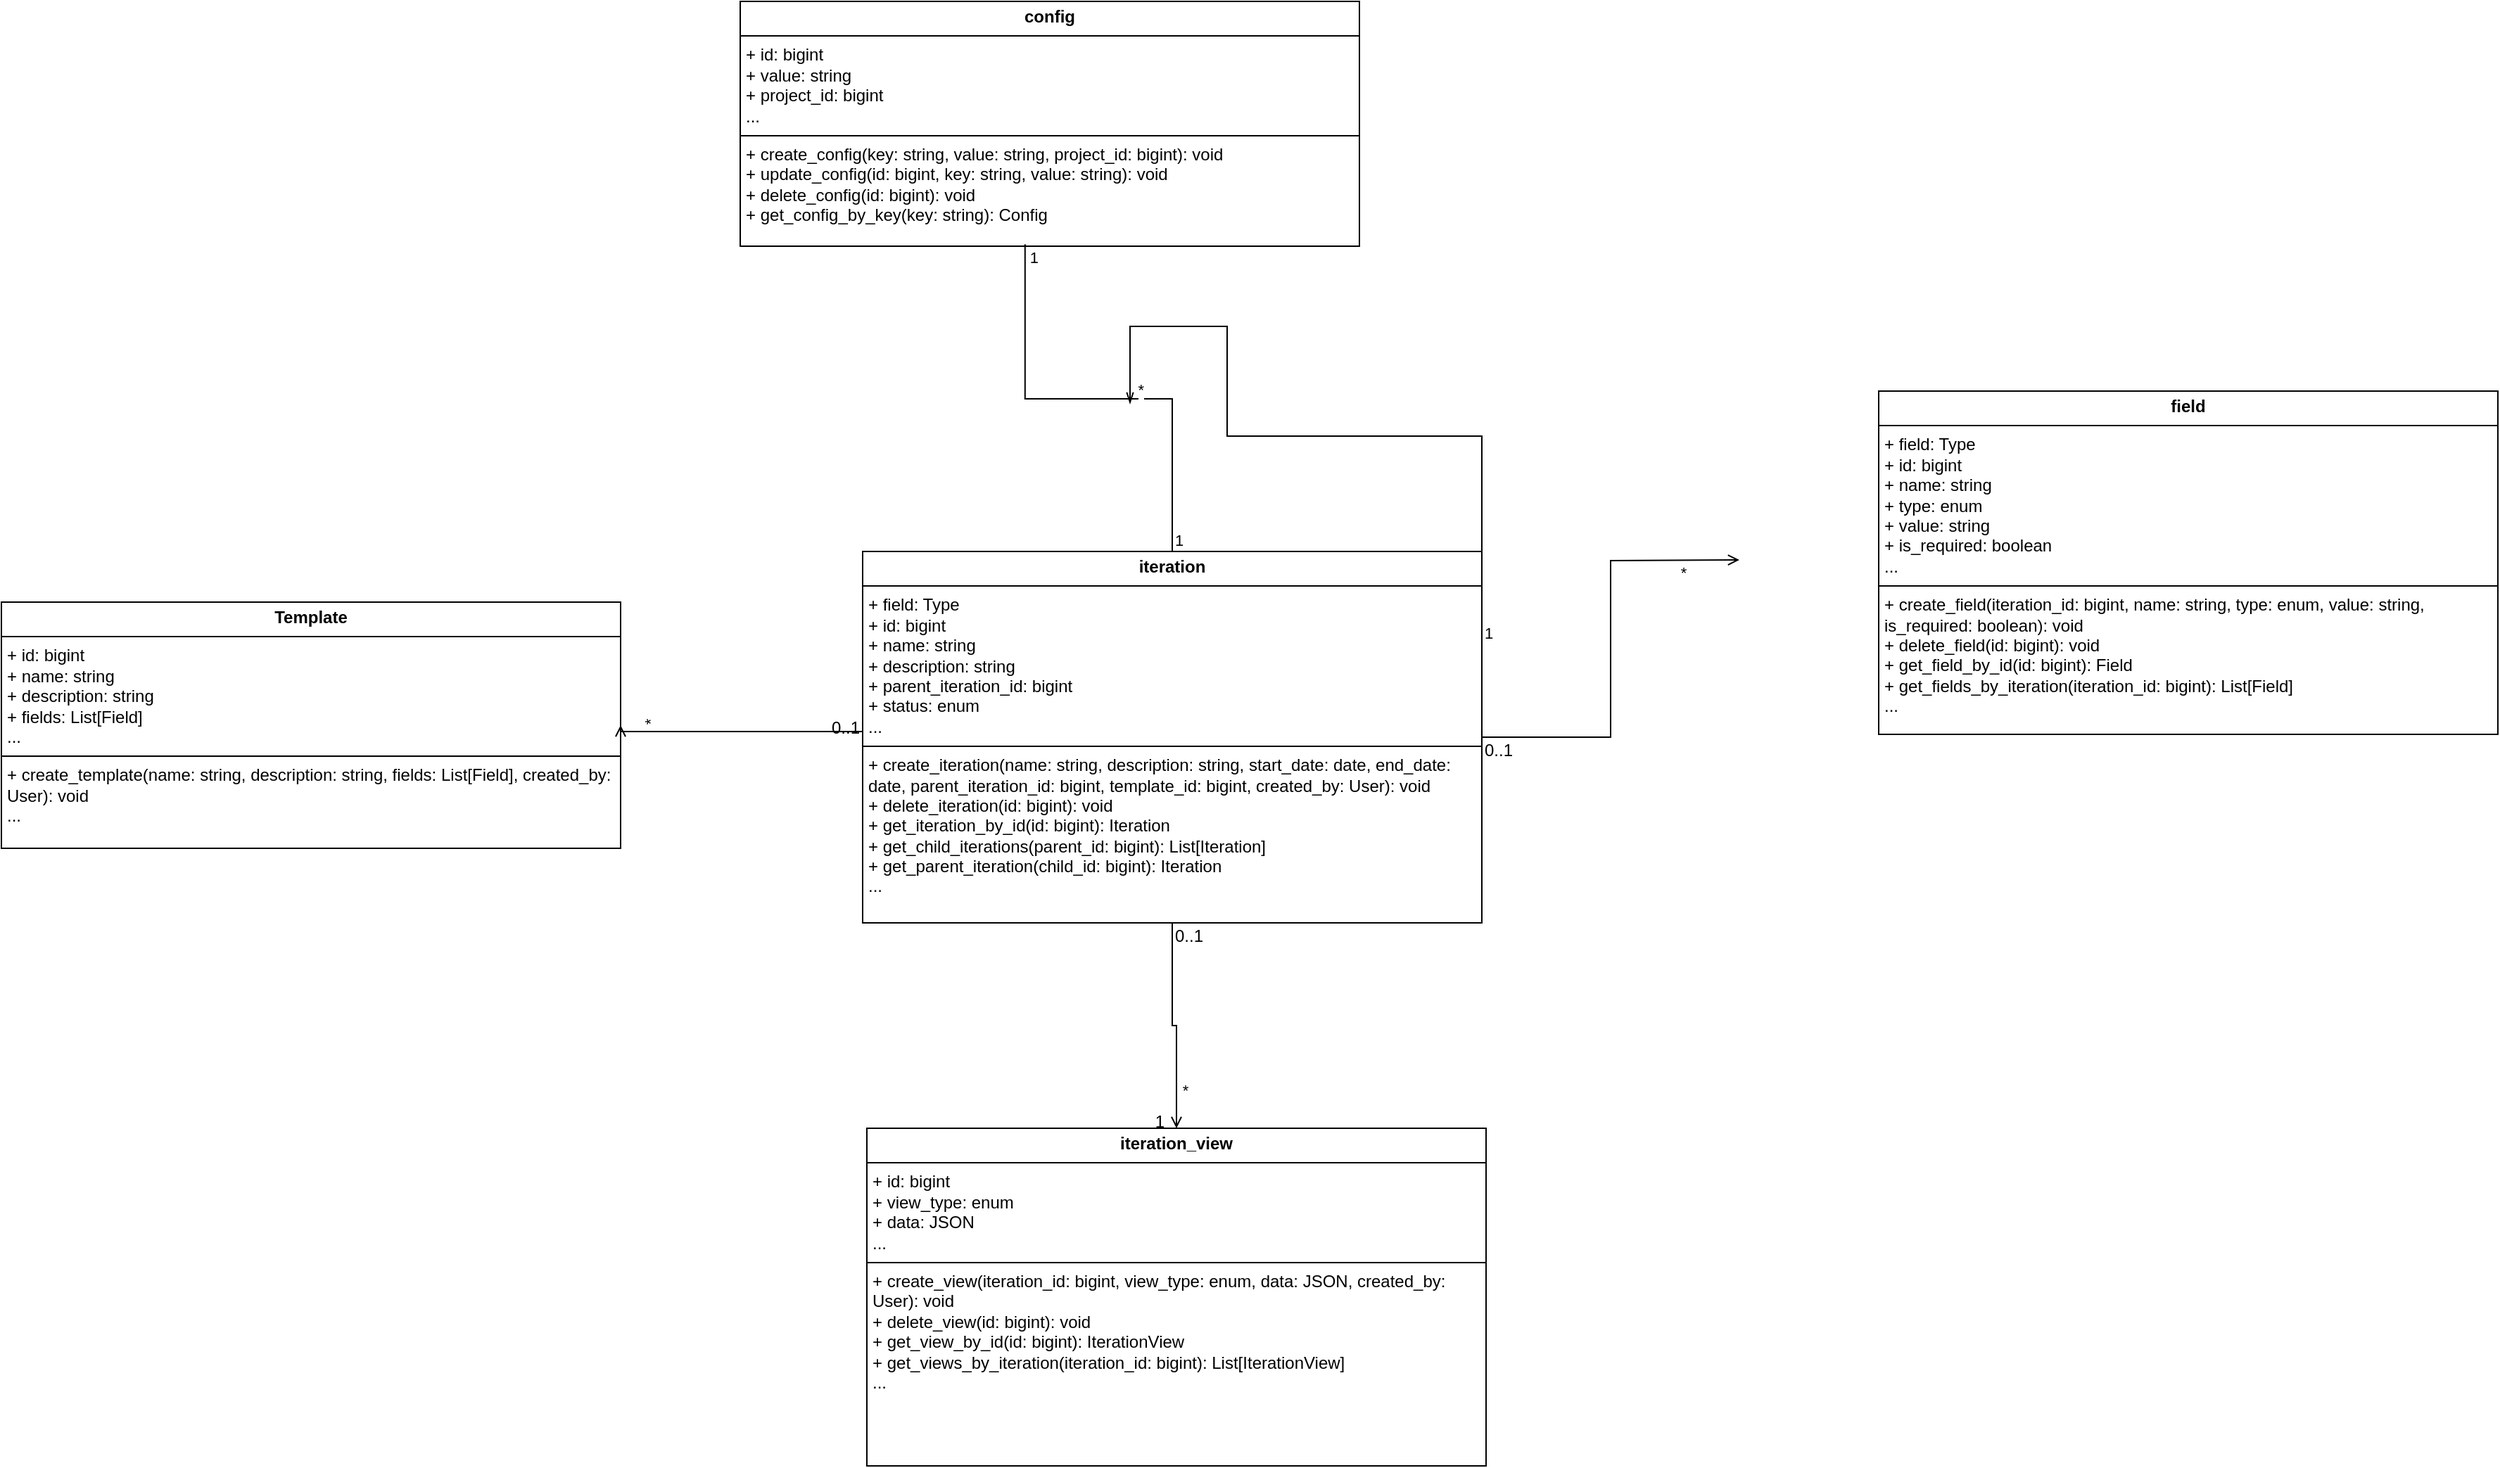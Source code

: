 <mxfile version="26.1.0">
  <diagram id="C5RBs43oDa-KdzZeNtuy" name="Page-1">
    <mxGraphModel dx="1306" dy="825" grid="0" gridSize="10" guides="1" tooltips="1" connect="1" arrows="1" fold="1" page="0" pageScale="1" pageWidth="827" pageHeight="1169" math="0" shadow="0">
      <root>
        <mxCell id="WIyWlLk6GJQsqaUBKTNV-0" />
        <mxCell id="WIyWlLk6GJQsqaUBKTNV-1" parent="WIyWlLk6GJQsqaUBKTNV-0" />
        <mxCell id="lN_DlFAbtDQ7mjsaLQ17-4" value="&lt;p style=&quot;margin:0px;margin-top:4px;text-align:center;&quot;&gt;&lt;b&gt;iteration_view&lt;/b&gt;&lt;/p&gt;&lt;hr size=&quot;1&quot; style=&quot;border-style:solid;&quot;&gt;&lt;p style=&quot;margin:0px;margin-left:4px;&quot;&gt;&lt;span style=&quot;background-color: transparent; color: light-dark(rgb(0, 0, 0), rgb(255, 255, 255));&quot;&gt;+ id: bigint&lt;/span&gt;&lt;/p&gt;&lt;p style=&quot;margin:0px;margin-left:4px;&quot;&gt;+ view_type: enum&lt;/p&gt;&lt;p style=&quot;margin:0px;margin-left:4px;&quot;&gt;+ data: JSON&lt;/p&gt;&lt;p style=&quot;margin:0px;margin-left:4px;&quot;&gt;...&lt;/p&gt;&lt;hr size=&quot;1&quot; style=&quot;border-style:solid;&quot;&gt;&lt;p style=&quot;margin:0px;margin-left:4px;&quot;&gt;&lt;span style=&quot;background-color: transparent; color: light-dark(rgb(0, 0, 0), rgb(255, 255, 255));&quot;&gt;+ create_view(iteration_id: bigint, view_type: enum, data: JSON, created_by: User): void&lt;/span&gt;&lt;/p&gt;&lt;p style=&quot;margin:0px;margin-left:4px;&quot;&gt;&lt;span style=&quot;background-color: transparent; color: light-dark(rgb(0, 0, 0), rgb(255, 255, 255));&quot;&gt;+ delete_view(id: bigint): void&lt;/span&gt;&lt;/p&gt;&lt;p style=&quot;margin:0px;margin-left:4px;&quot;&gt;+ get_view_by_id(id: bigint): IterationView&lt;/p&gt;&lt;p style=&quot;margin:0px;margin-left:4px;&quot;&gt;+ get_views_by_iteration(iteration_id: bigint): List[IterationView]&lt;/p&gt;&lt;p style=&quot;margin:0px;margin-left:4px;&quot;&gt;...&lt;/p&gt;" style="verticalAlign=top;align=left;overflow=fill;html=1;whiteSpace=wrap;" parent="WIyWlLk6GJQsqaUBKTNV-1" vertex="1">
          <mxGeometry x="895" y="913" width="440" height="240" as="geometry" />
        </mxCell>
        <mxCell id="lN_DlFAbtDQ7mjsaLQ17-5" value="&lt;p style=&quot;margin:0px;margin-top:4px;text-align:center;&quot;&gt;&lt;b&gt;iteration&lt;/b&gt;&lt;/p&gt;&lt;hr size=&quot;1&quot; style=&quot;border-style:solid;&quot;&gt;&lt;p style=&quot;margin:0px;margin-left:4px;&quot;&gt;+ field: Type&lt;/p&gt;&lt;p style=&quot;margin:0px;margin-left:4px;&quot;&gt;+ id: bigint&lt;/p&gt;&lt;p style=&quot;margin:0px;margin-left:4px;&quot;&gt;+ name: string&lt;/p&gt;&lt;p style=&quot;margin:0px;margin-left:4px;&quot;&gt;+ description: string&lt;/p&gt;&lt;p style=&quot;margin:0px;margin-left:4px;&quot;&gt;&lt;span style=&quot;background-color: transparent; color: light-dark(rgb(0, 0, 0), rgb(255, 255, 255));&quot;&gt;+ parent_iteration_id: bigint&lt;/span&gt;&lt;/p&gt;&lt;p style=&quot;margin:0px;margin-left:4px;&quot;&gt;+ status: enum&lt;/p&gt;&lt;p style=&quot;margin:0px;margin-left:4px;&quot;&gt;...&lt;/p&gt;&lt;hr size=&quot;1&quot; style=&quot;border-style:solid;&quot;&gt;&lt;p style=&quot;margin:0px;margin-left:4px;&quot;&gt;&lt;span style=&quot;background-color: transparent; color: light-dark(rgb(0, 0, 0), rgb(255, 255, 255));&quot;&gt;+ create_iteration(name: string, description: string, start_date: date, end_date: date, parent_iteration_id: bigint, template_id: bigint, created_by: User): void&lt;/span&gt;&lt;/p&gt;&lt;p style=&quot;margin:0px;margin-left:4px;&quot;&gt;&lt;span style=&quot;background-color: transparent; color: light-dark(rgb(0, 0, 0), rgb(255, 255, 255));&quot;&gt;+ delete_iteration(id: bigint): void&lt;/span&gt;&lt;/p&gt;&lt;p style=&quot;margin:0px;margin-left:4px;&quot;&gt;+ get_iteration_by_id(id: bigint): Iteration&lt;/p&gt;&lt;p style=&quot;margin:0px;margin-left:4px;&quot;&gt;+ get_child_iterations(parent_id: bigint): List[Iteration]&lt;/p&gt;&lt;p style=&quot;margin:0px;margin-left:4px;&quot;&gt;+ get_parent_iteration(child_id: bigint): Iteration&lt;/p&gt;&lt;p style=&quot;margin:0px;margin-left:4px;&quot;&gt;...&lt;/p&gt;" style="verticalAlign=top;align=left;overflow=fill;html=1;whiteSpace=wrap;" parent="WIyWlLk6GJQsqaUBKTNV-1" vertex="1">
          <mxGeometry x="892" y="503" width="440" height="264" as="geometry" />
        </mxCell>
        <mxCell id="lN_DlFAbtDQ7mjsaLQ17-7" value="&lt;p style=&quot;margin:0px;margin-top:4px;text-align:center;&quot;&gt;&lt;b&gt;field&lt;/b&gt;&lt;/p&gt;&lt;hr size=&quot;1&quot; style=&quot;border-style:solid;&quot;&gt;&lt;p style=&quot;margin:0px;margin-left:4px;&quot;&gt;+ field: Type&lt;/p&gt;&lt;p style=&quot;margin:0px;margin-left:4px;&quot;&gt;+ id: bigint&lt;/p&gt;&lt;p style=&quot;margin:0px;margin-left:4px;&quot;&gt;+ name: string&lt;/p&gt;&lt;p style=&quot;margin:0px;margin-left:4px;&quot;&gt;+ type: enum&lt;/p&gt;&lt;p style=&quot;margin:0px;margin-left:4px;&quot;&gt;+ value: string&lt;/p&gt;&lt;p style=&quot;margin:0px;margin-left:4px;&quot;&gt;+ is_required: boolean&lt;/p&gt;&lt;p style=&quot;margin:0px;margin-left:4px;&quot;&gt;...&lt;/p&gt;&lt;hr size=&quot;1&quot; style=&quot;border-style:solid;&quot;&gt;&lt;p style=&quot;margin:0px;margin-left:4px;&quot;&gt;&lt;span style=&quot;background-color: transparent; color: light-dark(rgb(0, 0, 0), rgb(255, 255, 255));&quot;&gt;+ create_field(iteration_id: bigint, name: string, type: enum, value: string, is_required: boolean): void&lt;/span&gt;&lt;/p&gt;&lt;p style=&quot;margin:0px;margin-left:4px;&quot;&gt;+ delete_field(id: bigint): void&lt;/p&gt;&lt;p style=&quot;margin:0px;margin-left:4px;&quot;&gt;+ get_field_by_id(id: bigint): Field&lt;/p&gt;&lt;p style=&quot;margin:0px;margin-left:4px;&quot;&gt;+ get_fields_by_iteration(iteration_id: bigint): List[Field]&lt;/p&gt;&lt;p style=&quot;margin:0px;margin-left:4px;&quot;&gt;...&lt;/p&gt;" style="verticalAlign=top;align=left;overflow=fill;html=1;whiteSpace=wrap;" parent="WIyWlLk6GJQsqaUBKTNV-1" vertex="1">
          <mxGeometry x="1614" y="389" width="440" height="244" as="geometry" />
        </mxCell>
        <mxCell id="lN_DlFAbtDQ7mjsaLQ17-14" value="" style="endArrow=open;shadow=0;strokeWidth=1;rounded=0;curved=0;endFill=1;edgeStyle=elbowEdgeStyle;elbow=vertical;entryX=0.5;entryY=0;entryDx=0;entryDy=0;exitX=0.5;exitY=1;exitDx=0;exitDy=0;" parent="WIyWlLk6GJQsqaUBKTNV-1" source="lN_DlFAbtDQ7mjsaLQ17-5" target="lN_DlFAbtDQ7mjsaLQ17-4" edge="1">
          <mxGeometry x="0.5" y="41" relative="1" as="geometry">
            <mxPoint x="997" y="216" as="sourcePoint" />
            <mxPoint x="1054" y="345" as="targetPoint" />
            <mxPoint x="-40" y="32" as="offset" />
          </mxGeometry>
        </mxCell>
        <mxCell id="lN_DlFAbtDQ7mjsaLQ17-15" value="0..1" style="resizable=0;align=left;verticalAlign=bottom;labelBackgroundColor=none;fontSize=12;" parent="lN_DlFAbtDQ7mjsaLQ17-14" connectable="0" vertex="1">
          <mxGeometry x="-1" relative="1" as="geometry">
            <mxPoint y="18" as="offset" />
          </mxGeometry>
        </mxCell>
        <mxCell id="lN_DlFAbtDQ7mjsaLQ17-16" value="1" style="resizable=0;align=right;verticalAlign=bottom;labelBackgroundColor=none;fontSize=12;" parent="lN_DlFAbtDQ7mjsaLQ17-14" connectable="0" vertex="1">
          <mxGeometry x="1" relative="1" as="geometry">
            <mxPoint x="-7" y="4" as="offset" />
          </mxGeometry>
        </mxCell>
        <mxCell id="lN_DlFAbtDQ7mjsaLQ17-17" value="*" style="edgeLabel;html=1;align=center;verticalAlign=middle;resizable=0;points=[];" parent="lN_DlFAbtDQ7mjsaLQ17-14" vertex="1" connectable="0">
          <mxGeometry x="0.566" y="-3" relative="1" as="geometry">
            <mxPoint x="9" y="5" as="offset" />
          </mxGeometry>
        </mxCell>
        <mxCell id="lN_DlFAbtDQ7mjsaLQ17-26" value="&lt;p style=&quot;margin:0px;margin-top:4px;text-align:center;&quot;&gt;&lt;b&gt;config&lt;/b&gt;&lt;/p&gt;&lt;hr size=&quot;1&quot; style=&quot;border-style:solid;&quot;&gt;&lt;p style=&quot;margin:0px;margin-left:4px;&quot;&gt;&lt;span style=&quot;background-color: transparent; color: light-dark(rgb(0, 0, 0), rgb(255, 255, 255));&quot;&gt;+ id: bigint&lt;/span&gt;&lt;/p&gt;&lt;p style=&quot;margin:0px;margin-left:4px;&quot;&gt;&lt;span style=&quot;background-color: transparent; color: light-dark(rgb(0, 0, 0), rgb(255, 255, 255));&quot;&gt;+ value: string&lt;/span&gt;&lt;/p&gt;&lt;p style=&quot;margin:0px;margin-left:4px;&quot;&gt;+ project_id: bigint&lt;/p&gt;&lt;p style=&quot;margin:0px;margin-left:4px;&quot;&gt;...&lt;/p&gt;&lt;hr size=&quot;1&quot; style=&quot;border-style:solid;&quot;&gt;&lt;p style=&quot;margin:0px;margin-left:4px;&quot;&gt;&lt;span style=&quot;background-color: transparent; color: light-dark(rgb(0, 0, 0), rgb(255, 255, 255));&quot;&gt;+ create_config(key: string, value: string, project_id: bigint): void&lt;/span&gt;&lt;/p&gt;&lt;p style=&quot;margin:0px;margin-left:4px;&quot;&gt;+ update_config(id: bigint, key: string, value: string): void&lt;/p&gt;&lt;p style=&quot;margin:0px;margin-left:4px;&quot;&gt;+ delete_config(id: bigint): void&lt;/p&gt;&lt;p style=&quot;margin:0px;margin-left:4px;&quot;&gt;+ get_config_by_key(key: string): Config&lt;/p&gt;" style="verticalAlign=top;align=left;overflow=fill;html=1;whiteSpace=wrap;" parent="WIyWlLk6GJQsqaUBKTNV-1" vertex="1">
          <mxGeometry x="805" y="112" width="440" height="174" as="geometry" />
        </mxCell>
        <mxCell id="lN_DlFAbtDQ7mjsaLQ17-27" value="&lt;p style=&quot;margin:0px;margin-top:4px;text-align:center;&quot;&gt;&lt;b&gt;Template&lt;/b&gt;&lt;/p&gt;&lt;hr size=&quot;1&quot; style=&quot;border-style:solid;&quot;&gt;&lt;p style=&quot;margin:0px;margin-left:4px;&quot;&gt;&lt;span style=&quot;background-color: transparent; color: light-dark(rgb(0, 0, 0), rgb(255, 255, 255));&quot;&gt;+ id: bigint&lt;/span&gt;&lt;/p&gt;&lt;p style=&quot;margin:0px;margin-left:4px;&quot;&gt;+ name: string&lt;/p&gt;&lt;p style=&quot;margin:0px;margin-left:4px;&quot;&gt;+ description: string&lt;/p&gt;&lt;p style=&quot;margin:0px;margin-left:4px;&quot;&gt;+ fields: List[Field]&lt;/p&gt;&lt;p style=&quot;margin:0px;margin-left:4px;&quot;&gt;...&lt;/p&gt;&lt;hr size=&quot;1&quot; style=&quot;border-style:solid;&quot;&gt;&lt;p style=&quot;margin:0px;margin-left:4px;&quot;&gt;&lt;span style=&quot;background-color: transparent; color: light-dark(rgb(0, 0, 0), rgb(255, 255, 255));&quot;&gt;+ create_template(name: string, description: string, fields: List[Field], created_by: User): void&lt;/span&gt;&lt;/p&gt;&lt;p style=&quot;margin:0px;margin-left:4px;&quot;&gt;&lt;span style=&quot;background-color: transparent; color: light-dark(rgb(0, 0, 0), rgb(255, 255, 255));&quot;&gt;...&lt;/span&gt;&lt;/p&gt;" style="verticalAlign=top;align=left;overflow=fill;html=1;whiteSpace=wrap;" parent="WIyWlLk6GJQsqaUBKTNV-1" vertex="1">
          <mxGeometry x="280" y="539" width="440" height="175" as="geometry" />
        </mxCell>
        <mxCell id="lN_DlFAbtDQ7mjsaLQ17-32" value="" style="endArrow=open;shadow=0;strokeWidth=1;rounded=0;endFill=1;edgeStyle=orthogonalEdgeStyle;elbow=vertical;exitX=1;exitY=0.5;exitDx=0;exitDy=0;" parent="WIyWlLk6GJQsqaUBKTNV-1" source="lN_DlFAbtDQ7mjsaLQ17-5" edge="1">
          <mxGeometry x="0.5" y="41" relative="1" as="geometry">
            <mxPoint x="1052" y="498" as="sourcePoint" />
            <mxPoint x="1515" y="509" as="targetPoint" />
            <mxPoint x="-40" y="32" as="offset" />
          </mxGeometry>
        </mxCell>
        <mxCell id="lN_DlFAbtDQ7mjsaLQ17-33" value="0..1" style="resizable=0;align=left;verticalAlign=bottom;labelBackgroundColor=none;fontSize=12;" parent="lN_DlFAbtDQ7mjsaLQ17-32" connectable="0" vertex="1">
          <mxGeometry x="-1" relative="1" as="geometry">
            <mxPoint y="18" as="offset" />
          </mxGeometry>
        </mxCell>
        <mxCell id="lN_DlFAbtDQ7mjsaLQ17-35" value="*" style="edgeLabel;html=1;align=center;verticalAlign=middle;resizable=0;points=[];" parent="lN_DlFAbtDQ7mjsaLQ17-32" vertex="1" connectable="0">
          <mxGeometry x="0.566" y="-3" relative="1" as="geometry">
            <mxPoint x="27" y="5" as="offset" />
          </mxGeometry>
        </mxCell>
        <mxCell id="lN_DlFAbtDQ7mjsaLQ17-37" value="" style="endArrow=none;html=1;edgeStyle=orthogonalEdgeStyle;rounded=0;entryX=0.46;entryY=0.992;entryDx=0;entryDy=0;entryPerimeter=0;exitX=0.5;exitY=0;exitDx=0;exitDy=0;" parent="WIyWlLk6GJQsqaUBKTNV-1" source="lN_DlFAbtDQ7mjsaLQ17-5" target="lN_DlFAbtDQ7mjsaLQ17-26" edge="1">
          <mxGeometry relative="1" as="geometry">
            <mxPoint x="905" y="467" as="sourcePoint" />
            <mxPoint x="1065" y="467" as="targetPoint" />
          </mxGeometry>
        </mxCell>
        <mxCell id="lN_DlFAbtDQ7mjsaLQ17-38" value="1" style="edgeLabel;resizable=0;html=1;align=left;verticalAlign=bottom;" parent="lN_DlFAbtDQ7mjsaLQ17-37" connectable="0" vertex="1">
          <mxGeometry x="-1" relative="1" as="geometry" />
        </mxCell>
        <mxCell id="lN_DlFAbtDQ7mjsaLQ17-39" value="1" style="edgeLabel;resizable=0;html=1;align=right;verticalAlign=bottom;" parent="lN_DlFAbtDQ7mjsaLQ17-37" connectable="0" vertex="1">
          <mxGeometry x="1" relative="1" as="geometry">
            <mxPoint x="10" y="18" as="offset" />
          </mxGeometry>
        </mxCell>
        <mxCell id="lN_DlFAbtDQ7mjsaLQ17-40" value="" style="endArrow=open;shadow=0;strokeWidth=1;rounded=0;curved=0;endFill=1;edgeStyle=elbowEdgeStyle;elbow=vertical;entryX=1;entryY=0.5;entryDx=0;entryDy=0;exitX=0;exitY=0.5;exitDx=0;exitDy=0;" parent="WIyWlLk6GJQsqaUBKTNV-1" source="lN_DlFAbtDQ7mjsaLQ17-5" target="lN_DlFAbtDQ7mjsaLQ17-27" edge="1">
          <mxGeometry x="0.5" y="41" relative="1" as="geometry">
            <mxPoint x="1052" y="498" as="sourcePoint" />
            <mxPoint x="1052" y="598" as="targetPoint" />
            <mxPoint x="-40" y="32" as="offset" />
          </mxGeometry>
        </mxCell>
        <mxCell id="lN_DlFAbtDQ7mjsaLQ17-43" value="*" style="edgeLabel;html=1;align=center;verticalAlign=middle;resizable=0;points=[];rotation=-90;" parent="lN_DlFAbtDQ7mjsaLQ17-40" vertex="1" connectable="0">
          <mxGeometry x="0.566" y="-3" relative="1" as="geometry">
            <mxPoint x="-14" y="-3" as="offset" />
          </mxGeometry>
        </mxCell>
        <mxCell id="lN_DlFAbtDQ7mjsaLQ17-41" value="0..1" style="resizable=0;align=left;verticalAlign=bottom;labelBackgroundColor=none;fontSize=12;" parent="lN_DlFAbtDQ7mjsaLQ17-40" connectable="0" vertex="1">
          <mxGeometry x="-1" relative="1" as="geometry">
            <mxPoint x="-24" y="2" as="offset" />
          </mxGeometry>
        </mxCell>
        <mxCell id="lN_DlFAbtDQ7mjsaLQ17-44" value="" style="endArrow=openThin;html=1;edgeStyle=orthogonalEdgeStyle;rounded=0;exitX=1;exitY=0.25;exitDx=0;exitDy=0;endFill=0;" parent="WIyWlLk6GJQsqaUBKTNV-1" source="lN_DlFAbtDQ7mjsaLQ17-5" edge="1">
          <mxGeometry relative="1" as="geometry">
            <mxPoint x="1052" y="408" as="sourcePoint" />
            <mxPoint x="1082" y="398" as="targetPoint" />
            <Array as="points">
              <mxPoint x="1151" y="421" />
              <mxPoint x="1151" y="343" />
              <mxPoint x="1082" y="343" />
            </Array>
          </mxGeometry>
        </mxCell>
        <mxCell id="lN_DlFAbtDQ7mjsaLQ17-45" value="1" style="edgeLabel;resizable=0;html=1;align=left;verticalAlign=bottom;" parent="lN_DlFAbtDQ7mjsaLQ17-44" connectable="0" vertex="1">
          <mxGeometry x="-1" relative="1" as="geometry" />
        </mxCell>
        <mxCell id="lN_DlFAbtDQ7mjsaLQ17-46" value="*" style="edgeLabel;resizable=0;html=1;align=right;verticalAlign=bottom;" parent="lN_DlFAbtDQ7mjsaLQ17-44" connectable="0" vertex="1">
          <mxGeometry x="1" relative="1" as="geometry">
            <mxPoint x="10" y="-2" as="offset" />
          </mxGeometry>
        </mxCell>
      </root>
    </mxGraphModel>
  </diagram>
</mxfile>

